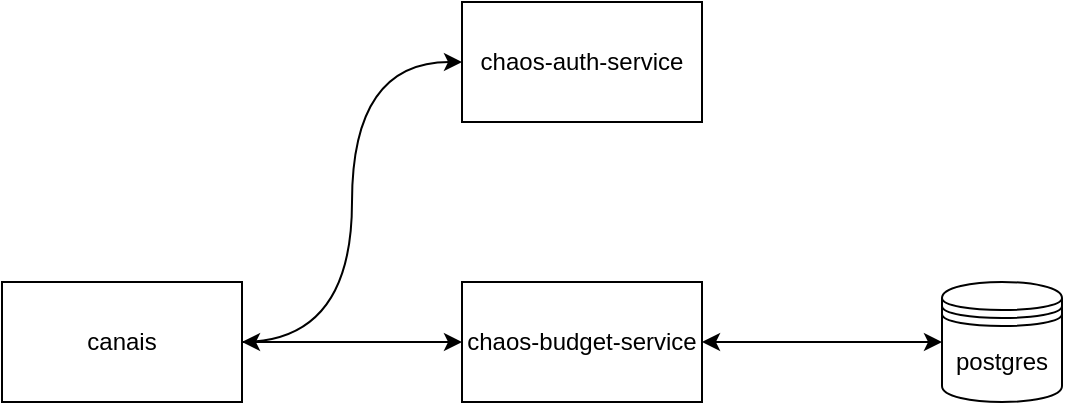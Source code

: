 <mxfile version="20.2.8" type="github">
  <diagram id="IHnjtc8mfbYJRDmWvsIJ" name="Página-1">
    <mxGraphModel dx="1853" dy="518" grid="1" gridSize="10" guides="1" tooltips="1" connect="1" arrows="1" fold="1" page="1" pageScale="1" pageWidth="827" pageHeight="1169" math="0" shadow="0">
      <root>
        <mxCell id="0" />
        <mxCell id="1" parent="0" />
        <mxCell id="JzNPfdEzPlI0FAZLIrvP-2" value="chaos-budget-service" style="rounded=0;whiteSpace=wrap;html=1;" vertex="1" parent="1">
          <mxGeometry x="-130" y="150" width="120" height="60" as="geometry" />
        </mxCell>
        <mxCell id="JzNPfdEzPlI0FAZLIrvP-4" value="" style="endArrow=classic;startArrow=classic;html=1;rounded=0;exitX=1;exitY=0.5;exitDx=0;exitDy=0;entryX=0;entryY=0.5;entryDx=0;entryDy=0;edgeStyle=orthogonalEdgeStyle;curved=1;" edge="1" parent="1" source="JzNPfdEzPlI0FAZLIrvP-8" target="JzNPfdEzPlI0FAZLIrvP-2">
          <mxGeometry width="50" height="50" relative="1" as="geometry">
            <mxPoint x="-10" y="180" as="sourcePoint" />
            <mxPoint x="250" y="240" as="targetPoint" />
          </mxGeometry>
        </mxCell>
        <mxCell id="JzNPfdEzPlI0FAZLIrvP-5" value="postgres" style="shape=datastore;whiteSpace=wrap;html=1;" vertex="1" parent="1">
          <mxGeometry x="110" y="150" width="60" height="60" as="geometry" />
        </mxCell>
        <mxCell id="JzNPfdEzPlI0FAZLIrvP-6" value="" style="endArrow=classic;startArrow=classic;html=1;rounded=0;curved=1;exitX=1;exitY=0.5;exitDx=0;exitDy=0;entryX=0;entryY=0.5;entryDx=0;entryDy=0;edgeStyle=orthogonalEdgeStyle;" edge="1" parent="1" source="JzNPfdEzPlI0FAZLIrvP-2" target="JzNPfdEzPlI0FAZLIrvP-5">
          <mxGeometry width="50" height="50" relative="1" as="geometry">
            <mxPoint x="300" y="290" as="sourcePoint" />
            <mxPoint x="350" y="240" as="targetPoint" />
          </mxGeometry>
        </mxCell>
        <mxCell id="JzNPfdEzPlI0FAZLIrvP-11" style="edgeStyle=orthogonalEdgeStyle;curved=1;rounded=0;orthogonalLoop=1;jettySize=auto;html=1;exitX=1;exitY=0.5;exitDx=0;exitDy=0;entryX=0;entryY=0.5;entryDx=0;entryDy=0;" edge="1" parent="1" source="JzNPfdEzPlI0FAZLIrvP-8" target="JzNPfdEzPlI0FAZLIrvP-10">
          <mxGeometry relative="1" as="geometry" />
        </mxCell>
        <mxCell id="JzNPfdEzPlI0FAZLIrvP-8" value="canais" style="rounded=0;whiteSpace=wrap;html=1;" vertex="1" parent="1">
          <mxGeometry x="-360" y="150" width="120" height="60" as="geometry" />
        </mxCell>
        <mxCell id="JzNPfdEzPlI0FAZLIrvP-10" value="chaos-auth-service" style="rounded=0;whiteSpace=wrap;html=1;" vertex="1" parent="1">
          <mxGeometry x="-130" y="10" width="120" height="60" as="geometry" />
        </mxCell>
      </root>
    </mxGraphModel>
  </diagram>
</mxfile>
